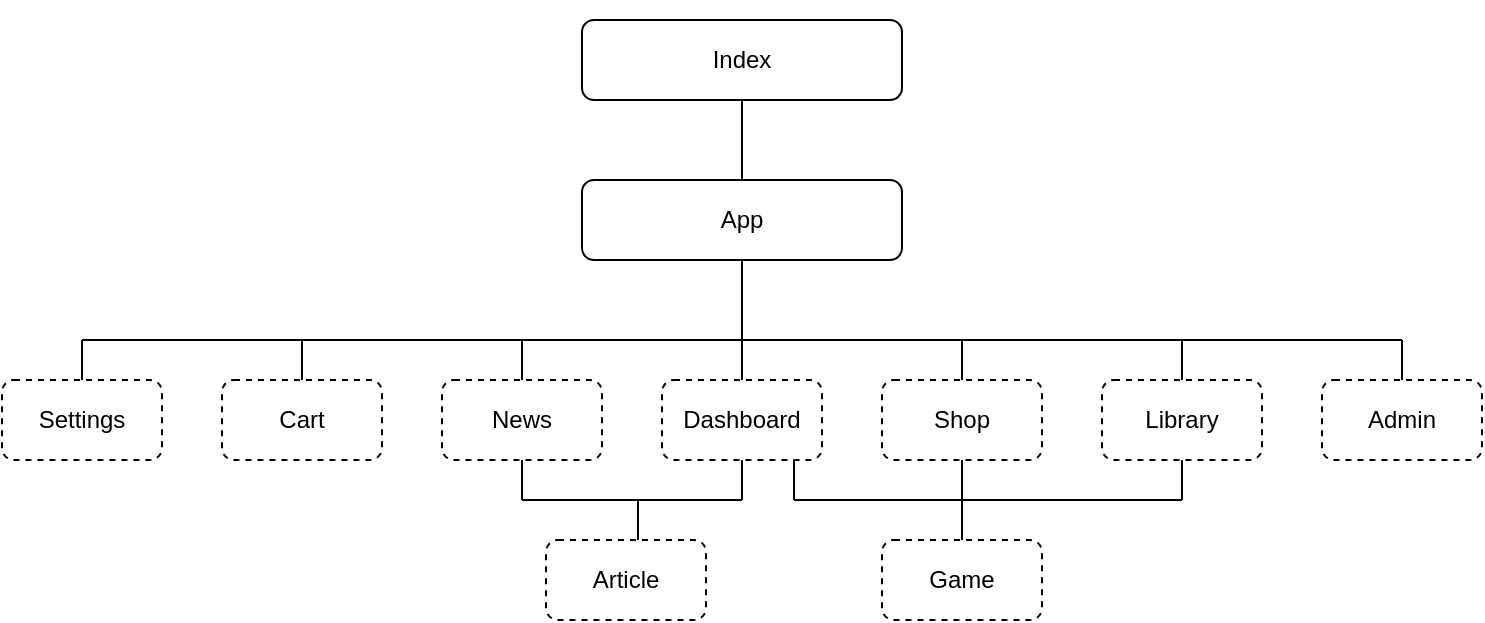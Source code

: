 <mxfile version="14.7.7" type="device"><diagram id="F48xk9Tj4tO9kx26bubz" name="Page-1"><mxGraphModel dx="982" dy="534" grid="0" gridSize="10" guides="1" tooltips="1" connect="1" arrows="1" fold="1" page="1" pageScale="1" pageWidth="827" pageHeight="1169" math="0" shadow="0"><root><mxCell id="0"/><mxCell id="1" parent="0"/><mxCell id="Q6ne-QRhJJE5ZswIRBKT-1" value="App" style="rounded=1;whiteSpace=wrap;html=1;" parent="1" vertex="1"><mxGeometry x="330" y="160" width="160" height="40" as="geometry"/></mxCell><mxCell id="Q6ne-QRhJJE5ZswIRBKT-2" value="Index" style="rounded=1;whiteSpace=wrap;html=1;" parent="1" vertex="1"><mxGeometry x="330" y="80" width="160" height="40" as="geometry"/></mxCell><mxCell id="Q6ne-QRhJJE5ZswIRBKT-4" value="" style="endArrow=none;html=1;entryX=0.5;entryY=1;entryDx=0;entryDy=0;exitX=0.5;exitY=0;exitDx=0;exitDy=0;" parent="1" source="Q6ne-QRhJJE5ZswIRBKT-1" target="Q6ne-QRhJJE5ZswIRBKT-2" edge="1"><mxGeometry width="50" height="50" relative="1" as="geometry"><mxPoint x="420" y="300" as="sourcePoint"/><mxPoint x="470" y="250" as="targetPoint"/></mxGeometry></mxCell><mxCell id="Q6ne-QRhJJE5ZswIRBKT-5" value="Admin" style="rounded=1;whiteSpace=wrap;html=1;dashed=1;" parent="1" vertex="1"><mxGeometry x="700" y="260" width="80" height="40" as="geometry"/></mxCell><mxCell id="Q6ne-QRhJJE5ZswIRBKT-6" value="Shop" style="rounded=1;whiteSpace=wrap;html=1;dashed=1;" parent="1" vertex="1"><mxGeometry x="480" y="260" width="80" height="40" as="geometry"/></mxCell><mxCell id="Q6ne-QRhJJE5ZswIRBKT-7" value="Library" style="rounded=1;whiteSpace=wrap;html=1;dashed=1;" parent="1" vertex="1"><mxGeometry x="590" y="260" width="80" height="40" as="geometry"/></mxCell><mxCell id="Q6ne-QRhJJE5ZswIRBKT-9" value="&lt;span&gt;Dashboard&lt;/span&gt;" style="rounded=1;whiteSpace=wrap;html=1;dashed=1;" parent="1" vertex="1"><mxGeometry x="370" y="260" width="80" height="40" as="geometry"/></mxCell><mxCell id="Q6ne-QRhJJE5ZswIRBKT-10" value="Cart" style="rounded=1;whiteSpace=wrap;html=1;dashed=1;" parent="1" vertex="1"><mxGeometry x="150" y="260" width="80" height="40" as="geometry"/></mxCell><mxCell id="Q6ne-QRhJJE5ZswIRBKT-11" value="" style="endArrow=none;html=1;entryX=0.5;entryY=1;entryDx=0;entryDy=0;" parent="1" target="Q6ne-QRhJJE5ZswIRBKT-1" edge="1"><mxGeometry width="50" height="50" relative="1" as="geometry"><mxPoint x="410" y="260" as="sourcePoint"/><mxPoint x="470" y="250" as="targetPoint"/></mxGeometry></mxCell><mxCell id="Q6ne-QRhJJE5ZswIRBKT-12" value="" style="endArrow=none;html=1;" parent="1" edge="1"><mxGeometry width="50" height="50" relative="1" as="geometry"><mxPoint x="740" y="240" as="sourcePoint"/><mxPoint x="160" y="240" as="targetPoint"/></mxGeometry></mxCell><mxCell id="Q6ne-QRhJJE5ZswIRBKT-13" value="" style="endArrow=none;html=1;entryX=0.5;entryY=0;entryDx=0;entryDy=0;" parent="1" target="Q6ne-QRhJJE5ZswIRBKT-6" edge="1"><mxGeometry width="50" height="50" relative="1" as="geometry"><mxPoint x="520" y="240" as="sourcePoint"/><mxPoint x="470" y="250" as="targetPoint"/></mxGeometry></mxCell><mxCell id="Q6ne-QRhJJE5ZswIRBKT-14" value="" style="endArrow=none;html=1;exitX=0.5;exitY=0;exitDx=0;exitDy=0;" parent="1" source="Q6ne-QRhJJE5ZswIRBKT-7" edge="1"><mxGeometry width="50" height="50" relative="1" as="geometry"><mxPoint x="420" y="300" as="sourcePoint"/><mxPoint x="630" y="240" as="targetPoint"/></mxGeometry></mxCell><mxCell id="Q6ne-QRhJJE5ZswIRBKT-15" value="" style="endArrow=none;html=1;exitX=0.5;exitY=0;exitDx=0;exitDy=0;" parent="1" source="Q6ne-QRhJJE5ZswIRBKT-5" edge="1"><mxGeometry width="50" height="50" relative="1" as="geometry"><mxPoint x="420" y="300" as="sourcePoint"/><mxPoint x="740" y="240" as="targetPoint"/></mxGeometry></mxCell><mxCell id="Q6ne-QRhJJE5ZswIRBKT-16" value="" style="endArrow=none;html=1;entryX=0.5;entryY=0;entryDx=0;entryDy=0;" parent="1" target="Q6ne-QRhJJE5ZswIRBKT-10" edge="1"><mxGeometry width="50" height="50" relative="1" as="geometry"><mxPoint x="190" y="240" as="sourcePoint"/><mxPoint x="280" y="240" as="targetPoint"/></mxGeometry></mxCell><mxCell id="Q6ne-QRhJJE5ZswIRBKT-17" value="Settings" style="rounded=1;whiteSpace=wrap;html=1;dashed=1;" parent="1" vertex="1"><mxGeometry x="40" y="260" width="80" height="40" as="geometry"/></mxCell><mxCell id="Q6ne-QRhJJE5ZswIRBKT-20" value="" style="endArrow=none;html=1;" parent="1" edge="1"><mxGeometry width="50" height="50" relative="1" as="geometry"><mxPoint x="80" y="240" as="sourcePoint"/><mxPoint x="160" y="240" as="targetPoint"/></mxGeometry></mxCell><mxCell id="Q6ne-QRhJJE5ZswIRBKT-23" value="Game" style="rounded=1;whiteSpace=wrap;html=1;dashed=1;" parent="1" vertex="1"><mxGeometry x="480" y="340" width="80" height="40" as="geometry"/></mxCell><mxCell id="Q6ne-QRhJJE5ZswIRBKT-24" value="" style="endArrow=none;html=1;entryX=0.5;entryY=1;entryDx=0;entryDy=0;" parent="1" target="Q6ne-QRhJJE5ZswIRBKT-9" edge="1"><mxGeometry width="50" height="50" relative="1" as="geometry"><mxPoint x="410" y="320" as="sourcePoint"/><mxPoint x="470" y="270" as="targetPoint"/></mxGeometry></mxCell><mxCell id="Q6ne-QRhJJE5ZswIRBKT-25" value="" style="endArrow=none;html=1;" parent="1" edge="1"><mxGeometry width="50" height="50" relative="1" as="geometry"><mxPoint x="300" y="320" as="sourcePoint"/><mxPoint x="410" y="320" as="targetPoint"/></mxGeometry></mxCell><mxCell id="Q6ne-QRhJJE5ZswIRBKT-26" value="" style="endArrow=none;html=1;entryX=0.5;entryY=1;entryDx=0;entryDy=0;" parent="1" target="Q6ne-QRhJJE5ZswIRBKT-7" edge="1"><mxGeometry width="50" height="50" relative="1" as="geometry"><mxPoint x="630" y="320" as="sourcePoint"/><mxPoint x="470" y="270" as="targetPoint"/></mxGeometry></mxCell><mxCell id="Q6ne-QRhJJE5ZswIRBKT-28" value="&lt;font size=&quot;1&quot;&gt;&lt;br&gt;&lt;/font&gt;" style="text;html=1;align=center;verticalAlign=middle;resizable=0;points=[];autosize=1;strokeColor=none;" parent="1" vertex="1"><mxGeometry x="500" y="70" width="20" height="20" as="geometry"/></mxCell><mxCell id="Q6ne-QRhJJE5ZswIRBKT-31" value="" style="endArrow=none;html=1;entryX=0.5;entryY=1;entryDx=0;entryDy=0;exitX=0.5;exitY=0;exitDx=0;exitDy=0;" parent="1" source="Q6ne-QRhJJE5ZswIRBKT-23" target="Q6ne-QRhJJE5ZswIRBKT-6" edge="1"><mxGeometry width="50" height="50" relative="1" as="geometry"><mxPoint x="550" y="340" as="sourcePoint"/><mxPoint x="470" y="270" as="targetPoint"/></mxGeometry></mxCell><mxCell id="Q6ne-QRhJJE5ZswIRBKT-32" value="" style="endArrow=none;html=1;exitX=0.5;exitY=0;exitDx=0;exitDy=0;" parent="1" source="Q6ne-QRhJJE5ZswIRBKT-17" edge="1"><mxGeometry width="50" height="50" relative="1" as="geometry"><mxPoint x="420" y="320" as="sourcePoint"/><mxPoint x="80" y="240" as="targetPoint"/></mxGeometry></mxCell><mxCell id="Q6ne-QRhJJE5ZswIRBKT-33" value="News" style="rounded=1;whiteSpace=wrap;html=1;dashed=1;" parent="1" vertex="1"><mxGeometry x="260" y="260" width="80" height="40" as="geometry"/></mxCell><mxCell id="Q6ne-QRhJJE5ZswIRBKT-34" value="" style="endArrow=none;html=1;exitX=0.5;exitY=0;exitDx=0;exitDy=0;" parent="1" source="Q6ne-QRhJJE5ZswIRBKT-33" edge="1"><mxGeometry width="50" height="50" relative="1" as="geometry"><mxPoint x="440" y="320" as="sourcePoint"/><mxPoint x="300" y="240" as="targetPoint"/></mxGeometry></mxCell><mxCell id="Q6ne-QRhJJE5ZswIRBKT-35" value="Article" style="rounded=1;whiteSpace=wrap;html=1;dashed=1;" parent="1" vertex="1"><mxGeometry x="312" y="340" width="80" height="40" as="geometry"/></mxCell><mxCell id="Q6ne-QRhJJE5ZswIRBKT-38" value="" style="endArrow=none;html=1;entryX=0.5;entryY=1;entryDx=0;entryDy=0;" parent="1" target="Q6ne-QRhJJE5ZswIRBKT-33" edge="1"><mxGeometry width="50" height="50" relative="1" as="geometry"><mxPoint x="300" y="320" as="sourcePoint"/><mxPoint x="490" y="270" as="targetPoint"/></mxGeometry></mxCell><mxCell id="C2TwBumLHJ7-a2bkQ1uN-1" value="" style="endArrow=none;html=1;" edge="1" parent="1"><mxGeometry width="50" height="50" relative="1" as="geometry"><mxPoint x="358" y="340" as="sourcePoint"/><mxPoint x="358" y="320" as="targetPoint"/></mxGeometry></mxCell><mxCell id="C2TwBumLHJ7-a2bkQ1uN-2" value="" style="endArrow=none;html=1;entryX=0.825;entryY=0.995;entryDx=0;entryDy=0;entryPerimeter=0;" edge="1" parent="1" target="Q6ne-QRhJJE5ZswIRBKT-9"><mxGeometry width="50" height="50" relative="1" as="geometry"><mxPoint x="436" y="320" as="sourcePoint"/><mxPoint x="436" y="305" as="targetPoint"/></mxGeometry></mxCell><mxCell id="C2TwBumLHJ7-a2bkQ1uN-3" value="" style="endArrow=none;html=1;" edge="1" parent="1"><mxGeometry width="50" height="50" relative="1" as="geometry"><mxPoint x="436" y="320" as="sourcePoint"/><mxPoint x="630" y="320" as="targetPoint"/></mxGeometry></mxCell></root></mxGraphModel></diagram></mxfile>